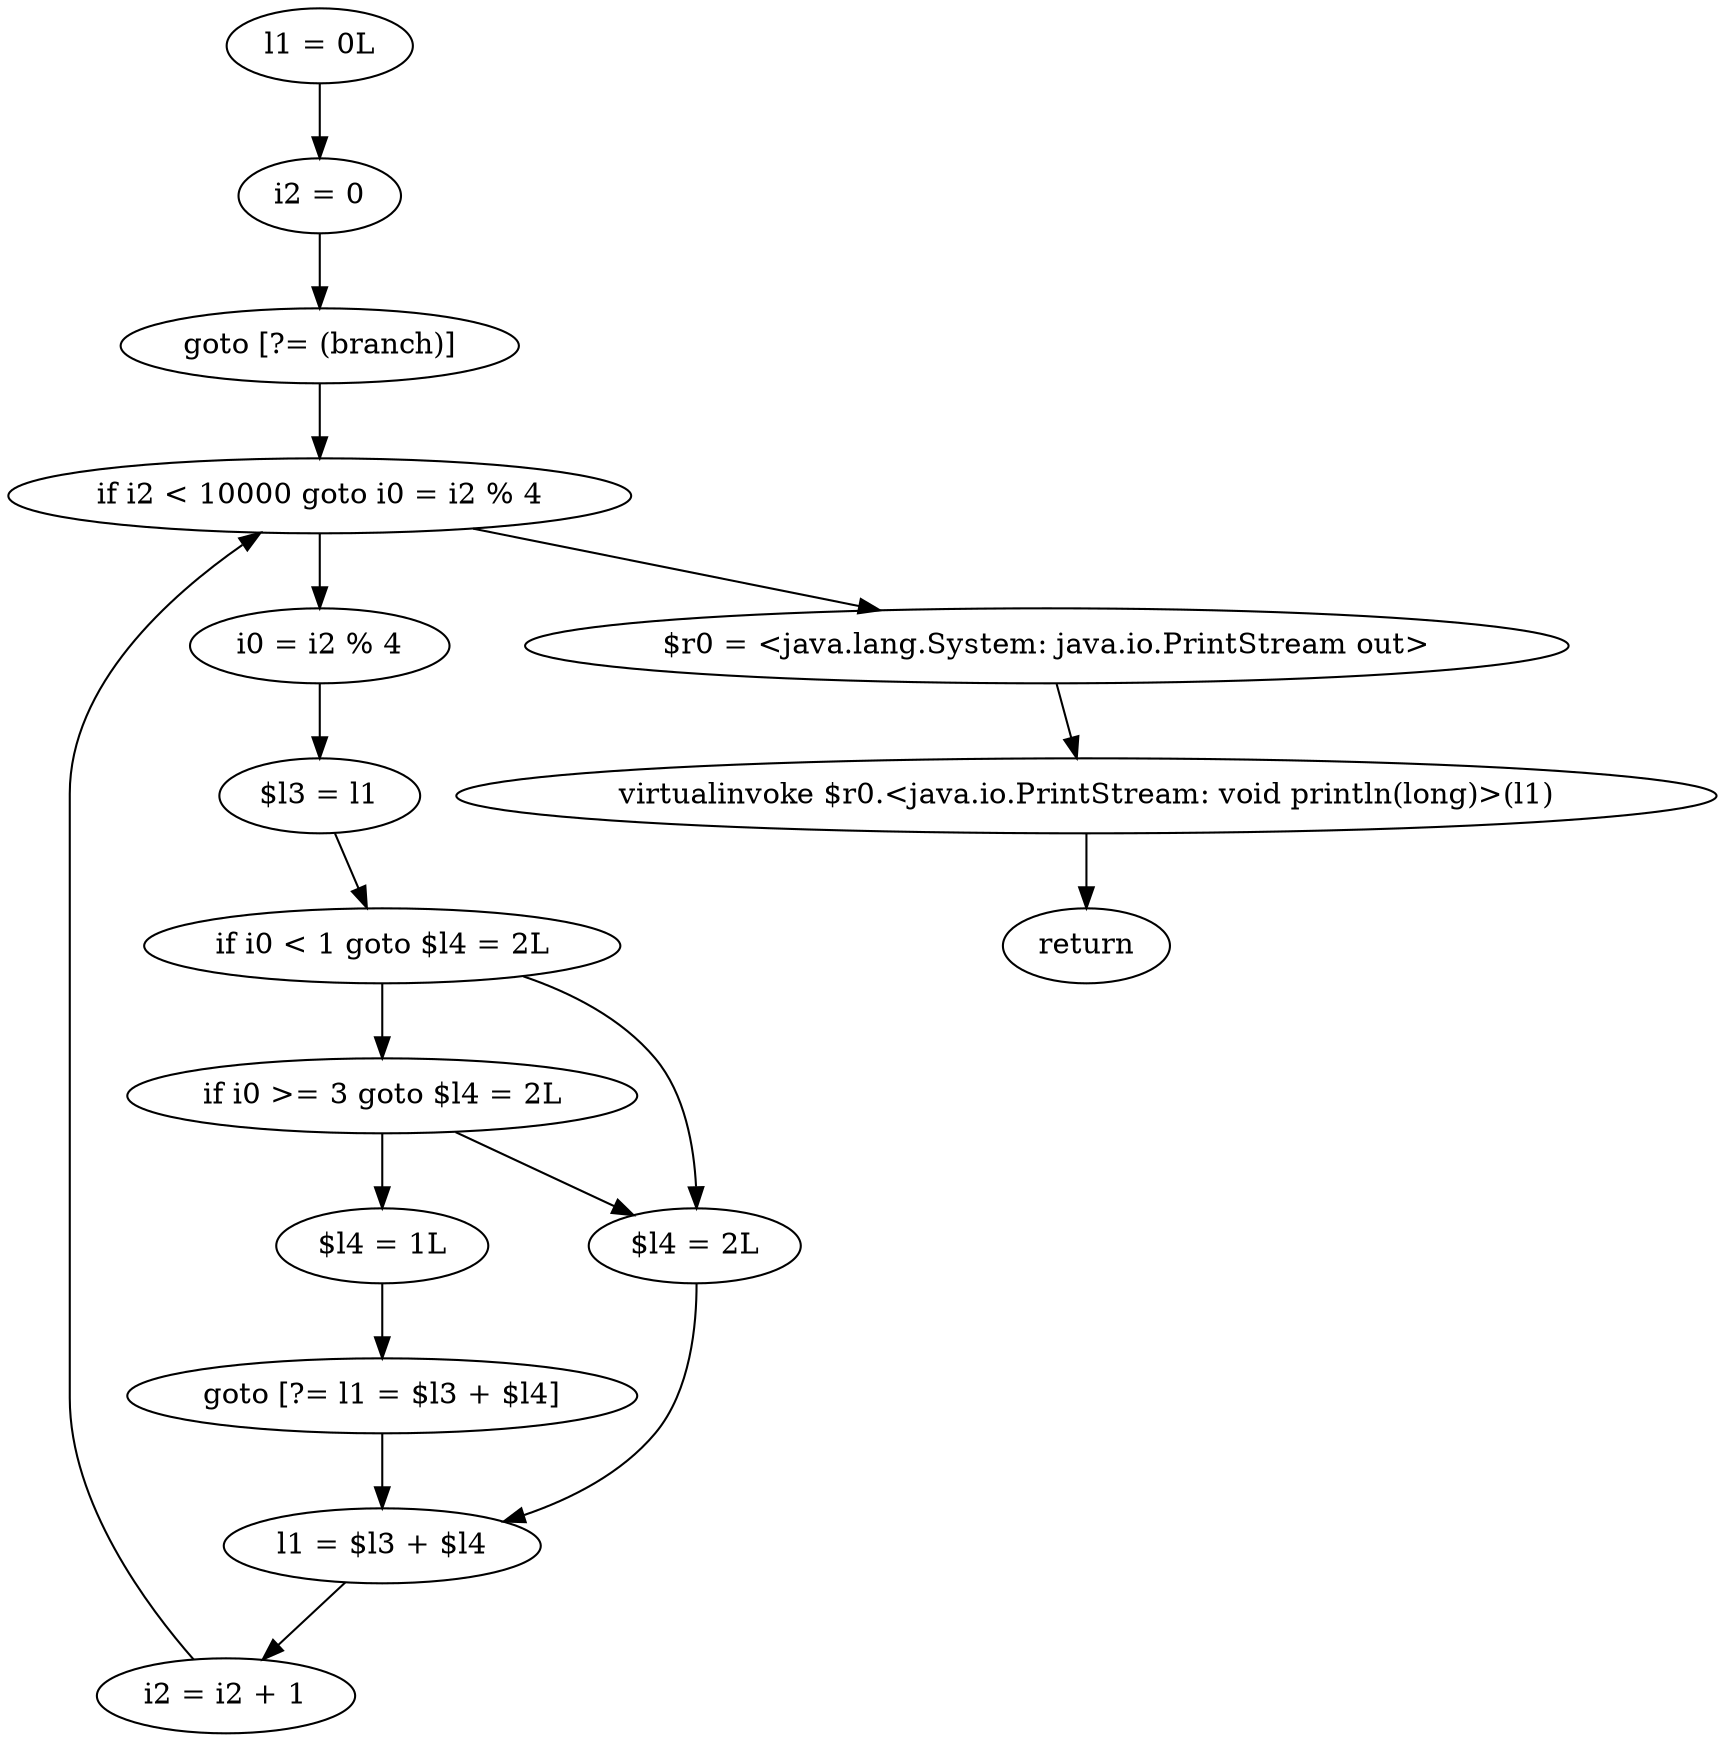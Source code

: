 digraph "unitGraph" {
    "l1 = 0L"
    "i2 = 0"
    "goto [?= (branch)]"
    "i0 = i2 % 4"
    "$l3 = l1"
    "if i0 < 1 goto $l4 = 2L"
    "if i0 >= 3 goto $l4 = 2L"
    "$l4 = 1L"
    "goto [?= l1 = $l3 + $l4]"
    "$l4 = 2L"
    "l1 = $l3 + $l4"
    "i2 = i2 + 1"
    "if i2 < 10000 goto i0 = i2 % 4"
    "$r0 = <java.lang.System: java.io.PrintStream out>"
    "virtualinvoke $r0.<java.io.PrintStream: void println(long)>(l1)"
    "return"
    "l1 = 0L"->"i2 = 0";
    "i2 = 0"->"goto [?= (branch)]";
    "goto [?= (branch)]"->"if i2 < 10000 goto i0 = i2 % 4";
    "i0 = i2 % 4"->"$l3 = l1";
    "$l3 = l1"->"if i0 < 1 goto $l4 = 2L";
    "if i0 < 1 goto $l4 = 2L"->"if i0 >= 3 goto $l4 = 2L";
    "if i0 < 1 goto $l4 = 2L"->"$l4 = 2L";
    "if i0 >= 3 goto $l4 = 2L"->"$l4 = 1L";
    "if i0 >= 3 goto $l4 = 2L"->"$l4 = 2L";
    "$l4 = 1L"->"goto [?= l1 = $l3 + $l4]";
    "goto [?= l1 = $l3 + $l4]"->"l1 = $l3 + $l4";
    "$l4 = 2L"->"l1 = $l3 + $l4";
    "l1 = $l3 + $l4"->"i2 = i2 + 1";
    "i2 = i2 + 1"->"if i2 < 10000 goto i0 = i2 % 4";
    "if i2 < 10000 goto i0 = i2 % 4"->"$r0 = <java.lang.System: java.io.PrintStream out>";
    "if i2 < 10000 goto i0 = i2 % 4"->"i0 = i2 % 4";
    "$r0 = <java.lang.System: java.io.PrintStream out>"->"virtualinvoke $r0.<java.io.PrintStream: void println(long)>(l1)";
    "virtualinvoke $r0.<java.io.PrintStream: void println(long)>(l1)"->"return";
}
